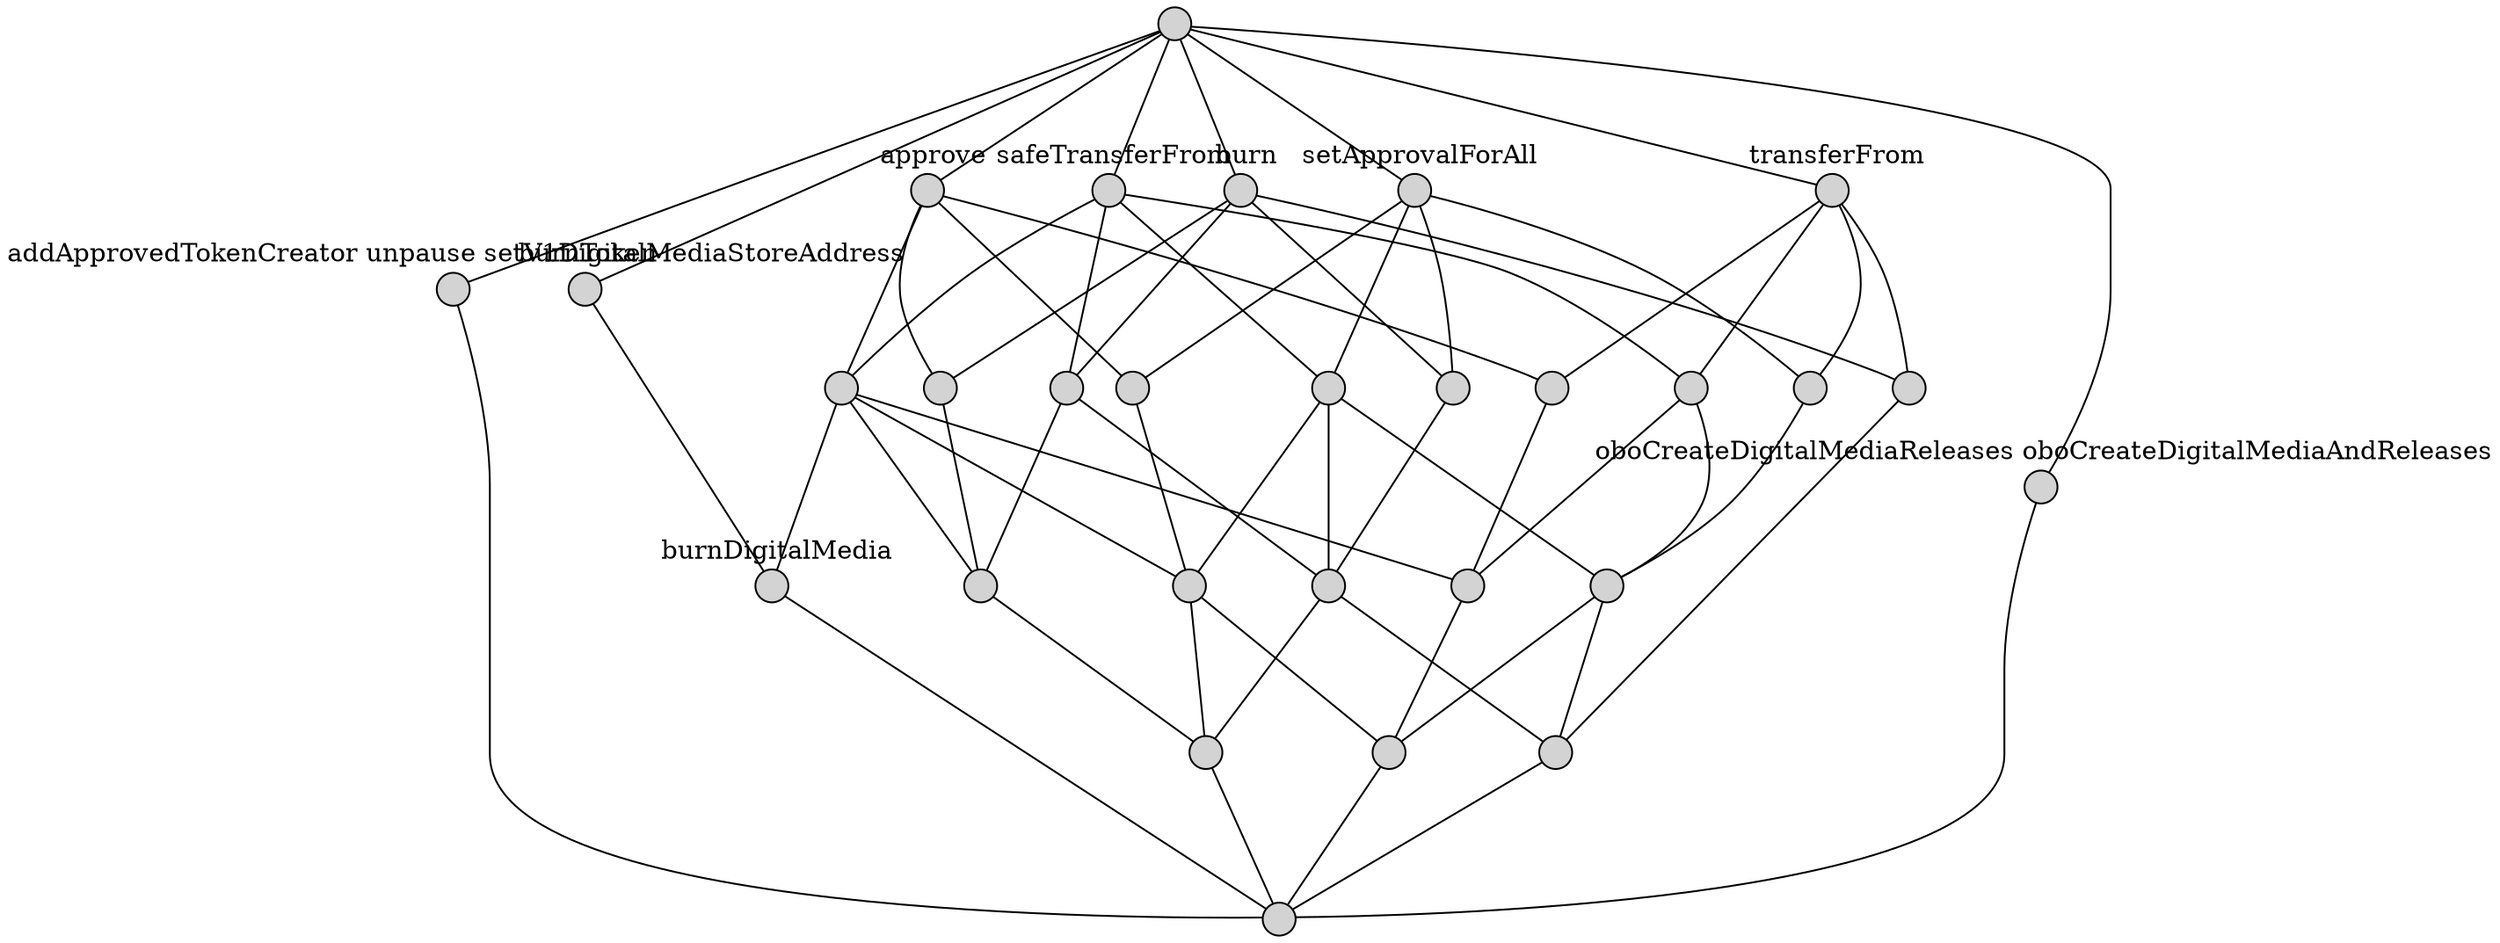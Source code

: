 // <Lattice object of 6 atoms 29 concepts 8 coatoms at 0x7fce61db1e20>
digraph Lattice {
	node [label="" shape=circle style=filled width=.25]
	edge [dir=none labeldistance=1.5 minlen=2]
	c0
	c1
	c1 -> c1 [color=transparent headlabel="" labelangle=270]
	c1 -> c1 [color=transparent labelangle=90 taillabel="addApprovedTokenCreator unpause setV1DigitalMediaStoreAddress"]
	c1 -> c0
	c2
	c2 -> c2 [color=transparent headlabel="" labelangle=270]
	c2 -> c2 [color=transparent labelangle=90 taillabel=burnDigitalMedia]
	c2 -> c0
	c3
	c3 -> c3 [color=transparent headlabel="" labelangle=270]
	c3 -> c0
	c4
	c4 -> c4 [color=transparent headlabel="" labelangle=270]
	c4 -> c0
	c5
	c5 -> c5 [color=transparent headlabel="" labelangle=270]
	c5 -> c5 [color=transparent labelangle=90 taillabel=burnToken]
	c5 -> c2
	c6
	c6 -> c6 [color=transparent headlabel="" labelangle=270]
	c6 -> c3
	c7
	c7 -> c7 [color=transparent headlabel="" labelangle=270]
	c7 -> c4
	c8
	c8 -> c8 [color=transparent headlabel="" labelangle=270]
	c8 -> c8 [color=transparent labelangle=90 taillabel="oboCreateDigitalMediaReleases oboCreateDigitalMediaAndReleases"]
	c8 -> c0
	c9
	c9 -> c9 [color=transparent headlabel="" labelangle=270]
	c9 -> c3
	c9 -> c4
	c10
	c10 -> c10 [color=transparent headlabel="" labelangle=270]
	c10 -> c6
	c11
	c11 -> c6
	c11 -> c9
	c12
	c12 -> c12 [color=transparent headlabel="" labelangle=270]
	c12 -> c9
	c13
	c13 -> c13 [color=transparent headlabel="" labelangle=270]
	c13 -> c0
	c14
	c14 -> c14 [color=transparent headlabel="" labelangle=270]
	c14 -> c13
	c15
	c15 -> c15 [color=transparent headlabel="" labelangle=270]
	c15 -> c14
	c16
	c16 -> c16 [color=transparent headlabel="" labelangle=270]
	c16 -> c16 [color=transparent labelangle=90 taillabel=burn]
	c16 -> c7
	c16 -> c10
	c16 -> c11
	c16 -> c12
	c17
	c17 -> c17 [color=transparent headlabel="" labelangle=270]
	c17 -> c3
	c17 -> c13
	c18
	c18 -> c18 [color=transparent headlabel="" labelangle=270]
	c18 -> c17
	c19
	c19 -> c19 [color=transparent headlabel="" labelangle=270]
	c19 -> c4
	c19 -> c13
	c20
	c20 -> c20 [color=transparent headlabel="" labelangle=270]
	c20 -> c2
	c20 -> c6
	c20 -> c14
	c20 -> c17
	c21
	c21 -> c21 [color=transparent headlabel="" labelangle=270]
	c21 -> c14
	c21 -> c19
	c22
	c22 -> c22 [color=transparent headlabel="" labelangle=270]
	c22 -> c9
	c22 -> c17
	c22 -> c19
	c23
	c23 -> c23 [color=transparent headlabel="" labelangle=270]
	c23 -> c23 [color=transparent labelangle=90 taillabel=approve]
	c23 -> c10
	c23 -> c15
	c23 -> c18
	c23 -> c20
	c24
	c24 -> c24 [color=transparent headlabel="" labelangle=270]
	c24 -> c19
	c25
	c25 -> c25 [color=transparent headlabel="" labelangle=270]
	c25 -> c25 [color=transparent labelangle=90 taillabel=safeTransferFrom]
	c25 -> c11
	c25 -> c20
	c25 -> c21
	c25 -> c22
	c26
	c26 -> c26 [color=transparent headlabel="" labelangle=270]
	c26 -> c26 [color=transparent labelangle=90 taillabel=transferFrom]
	c26 -> c7
	c26 -> c15
	c26 -> c21
	c26 -> c24
	c27
	c27 -> c27 [color=transparent headlabel="" labelangle=270]
	c27 -> c27 [color=transparent labelangle=90 taillabel=setApprovalForAll]
	c27 -> c12
	c27 -> c18
	c27 -> c22
	c27 -> c24
	c28
	c28 -> c1
	c28 -> c5
	c28 -> c8
	c28 -> c16
	c28 -> c23
	c28 -> c25
	c28 -> c26
	c28 -> c27
}

